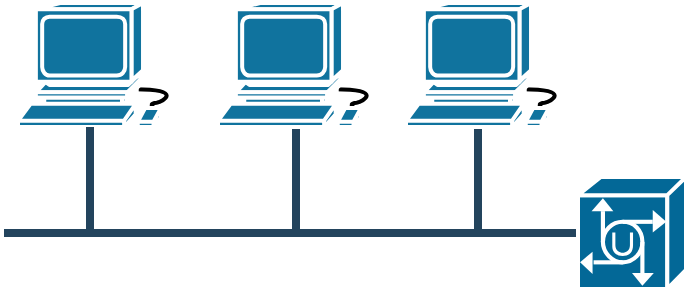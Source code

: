 <mxfile version="10.6.9" type="github"><diagram id="6a731a19-8d31-9384-78a2-239565b7b9f0" name="Page-1"><mxGraphModel dx="775" dy="462" grid="1" gridSize="10" guides="1" tooltips="1" connect="1" arrows="1" fold="1" page="1" pageScale="1" pageWidth="400" pageHeight="180" background="#ffffff" math="0" shadow="0"><root><mxCell id="0"/><mxCell id="1" parent="0"/><mxCell id="2096" value="" style="shape=mxgraph.cisco.computers_and_peripherals.workstation;html=1;dashed=0;fillColor=#10739E;strokeColor=#ffffff;strokeWidth=2;verticalLabelPosition=bottom;verticalAlign=top;fontFamily=Helvetica;fontSize=36;fontColor=#FFB366" parent="1" vertex="1"><mxGeometry x="36" y="14.5" width="83" height="62" as="geometry"/></mxCell><mxCell id="2152" value="" style="line;html=1;strokeColor=#23445D;" parent="1" vertex="1"><mxGeometry x="29" y="124.5" width="287" height="10" as="geometry"/></mxCell><mxCell id="2159" value="" style="edgeStyle=elbowEdgeStyle;elbow=horizontal;endArrow=none;html=1;strokeColor=#23445D;endFill=0;strokeWidth=4;rounded=1" parent="1" edge="1"><mxGeometry width="100" height="100" relative="1" as="geometry"><mxPoint x="266" y="130.5" as="sourcePoint"/><mxPoint x="266" y="76.5" as="targetPoint"/></mxGeometry></mxCell><mxCell id="2160" value="" style="edgeStyle=elbowEdgeStyle;elbow=horizontal;endArrow=none;html=1;strokeColor=#23445D;endFill=0;strokeWidth=4;rounded=1" parent="1" edge="1"><mxGeometry width="100" height="100" relative="1" as="geometry"><mxPoint x="175" y="129.5" as="sourcePoint"/><mxPoint x="175" y="75.5" as="targetPoint"/></mxGeometry></mxCell><mxCell id="2161" value="" style="edgeStyle=elbowEdgeStyle;elbow=horizontal;endArrow=none;html=1;strokeColor=#23445D;endFill=0;strokeWidth=4;rounded=1" parent="1" target="2096" edge="1"><mxGeometry width="100" height="100" relative="1" as="geometry"><mxPoint x="72" y="129.5" as="sourcePoint"/><mxPoint x="72.306" y="75.75" as="targetPoint"/></mxGeometry></mxCell><mxCell id="oensZLFrYvt4EMHe0BKp-2257" value="" style="shape=mxgraph.cisco.hubs_and_gateways.universal_gateway;html=1;pointerEvents=1;dashed=0;fillColor=#036897;strokeColor=#ffffff;strokeWidth=2;verticalLabelPosition=bottom;verticalAlign=top;align=center;outlineConnect=0;" parent="1" vertex="1"><mxGeometry x="316" y="101.5" width="54" height="56" as="geometry"/></mxCell><mxCell id="oensZLFrYvt4EMHe0BKp-2258" value="" style="shape=mxgraph.cisco.computers_and_peripherals.workstation;html=1;dashed=0;fillColor=#10739E;strokeColor=#ffffff;strokeWidth=2;verticalLabelPosition=bottom;verticalAlign=top;fontFamily=Helvetica;fontSize=36;fontColor=#FFB366" parent="1" vertex="1"><mxGeometry x="136" y="14.5" width="83" height="62" as="geometry"/></mxCell><mxCell id="oensZLFrYvt4EMHe0BKp-2259" value="" style="shape=mxgraph.cisco.computers_and_peripherals.workstation;html=1;dashed=0;fillColor=#10739E;strokeColor=#ffffff;strokeWidth=2;verticalLabelPosition=bottom;verticalAlign=top;fontFamily=Helvetica;fontSize=36;fontColor=#FFB366" parent="1" vertex="1"><mxGeometry x="230" y="14.5" width="83" height="62" as="geometry"/></mxCell></root></mxGraphModel></diagram></mxfile>